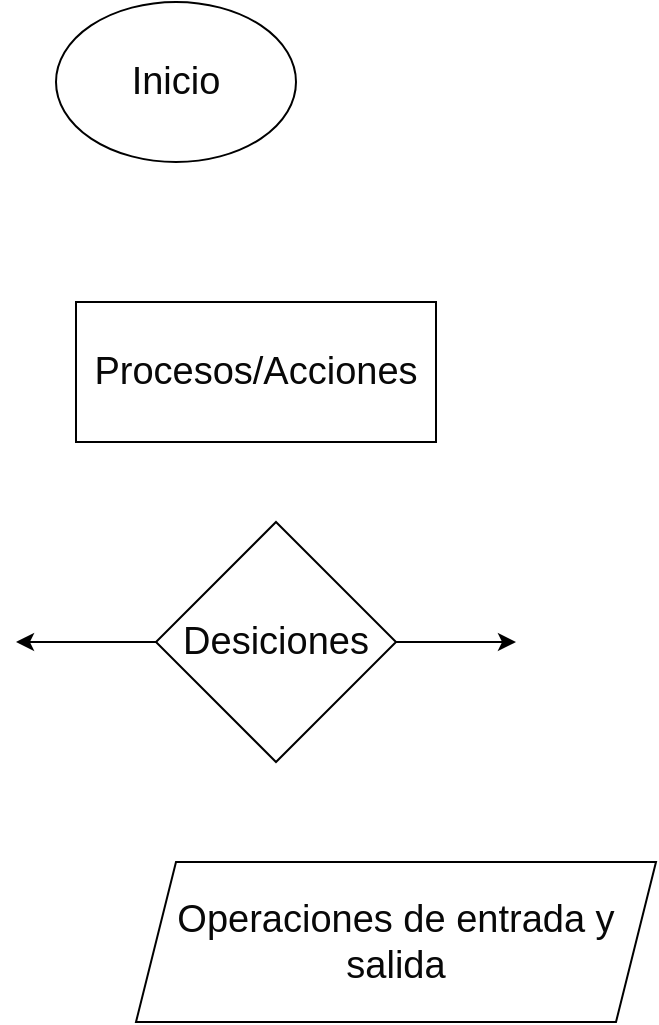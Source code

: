 <mxfile>
    <diagram id="D94uKNzd8agbBFjI-t4-" name="Page-1">
        <mxGraphModel dx="704" dy="751" grid="1" gridSize="10" guides="1" tooltips="1" connect="1" arrows="1" fold="1" page="1" pageScale="1" pageWidth="850" pageHeight="1100" background="none" math="0" shadow="0">
            <root>
                <mxCell id="0"/>
                <mxCell id="1" parent="0"/>
                <mxCell id="2" value="&lt;font style=&quot;font-size: 19px;&quot; color=&quot;#080808&quot;&gt;Inicio&lt;/font&gt;" style="ellipse;whiteSpace=wrap;html=1;fillColor=#FFFFFF;" vertex="1" parent="1">
                    <mxGeometry x="90" y="40" width="120" height="80" as="geometry"/>
                </mxCell>
                <mxCell id="4" value="Procesos/Acciones" style="rounded=0;whiteSpace=wrap;html=1;fontSize=19;fontColor=#080808;fillColor=#FFFFFF;" vertex="1" parent="1">
                    <mxGeometry x="100" y="190" width="180" height="70" as="geometry"/>
                </mxCell>
                <mxCell id="6" style="edgeStyle=none;html=1;fontSize=19;fontColor=#080808;" edge="1" parent="1" source="5">
                    <mxGeometry relative="1" as="geometry">
                        <mxPoint x="320" y="360" as="targetPoint"/>
                    </mxGeometry>
                </mxCell>
                <mxCell id="7" style="edgeStyle=none;html=1;exitX=0;exitY=0.5;exitDx=0;exitDy=0;fontSize=19;fontColor=#080808;" edge="1" parent="1" source="5">
                    <mxGeometry relative="1" as="geometry">
                        <mxPoint x="70" y="360" as="targetPoint"/>
                    </mxGeometry>
                </mxCell>
                <mxCell id="5" value="Desiciones" style="rhombus;whiteSpace=wrap;html=1;fontSize=19;fontColor=#080808;fillColor=#FFFFFF;" vertex="1" parent="1">
                    <mxGeometry x="140" y="300" width="120" height="120" as="geometry"/>
                </mxCell>
                <mxCell id="8" value="Operaciones de entrada y salida" style="shape=parallelogram;perimeter=parallelogramPerimeter;whiteSpace=wrap;html=1;fixedSize=1;fontSize=19;fontColor=#080808;fillColor=#FFFFFF;" vertex="1" parent="1">
                    <mxGeometry x="130" y="470" width="260" height="80" as="geometry"/>
                </mxCell>
            </root>
        </mxGraphModel>
    </diagram>
</mxfile>